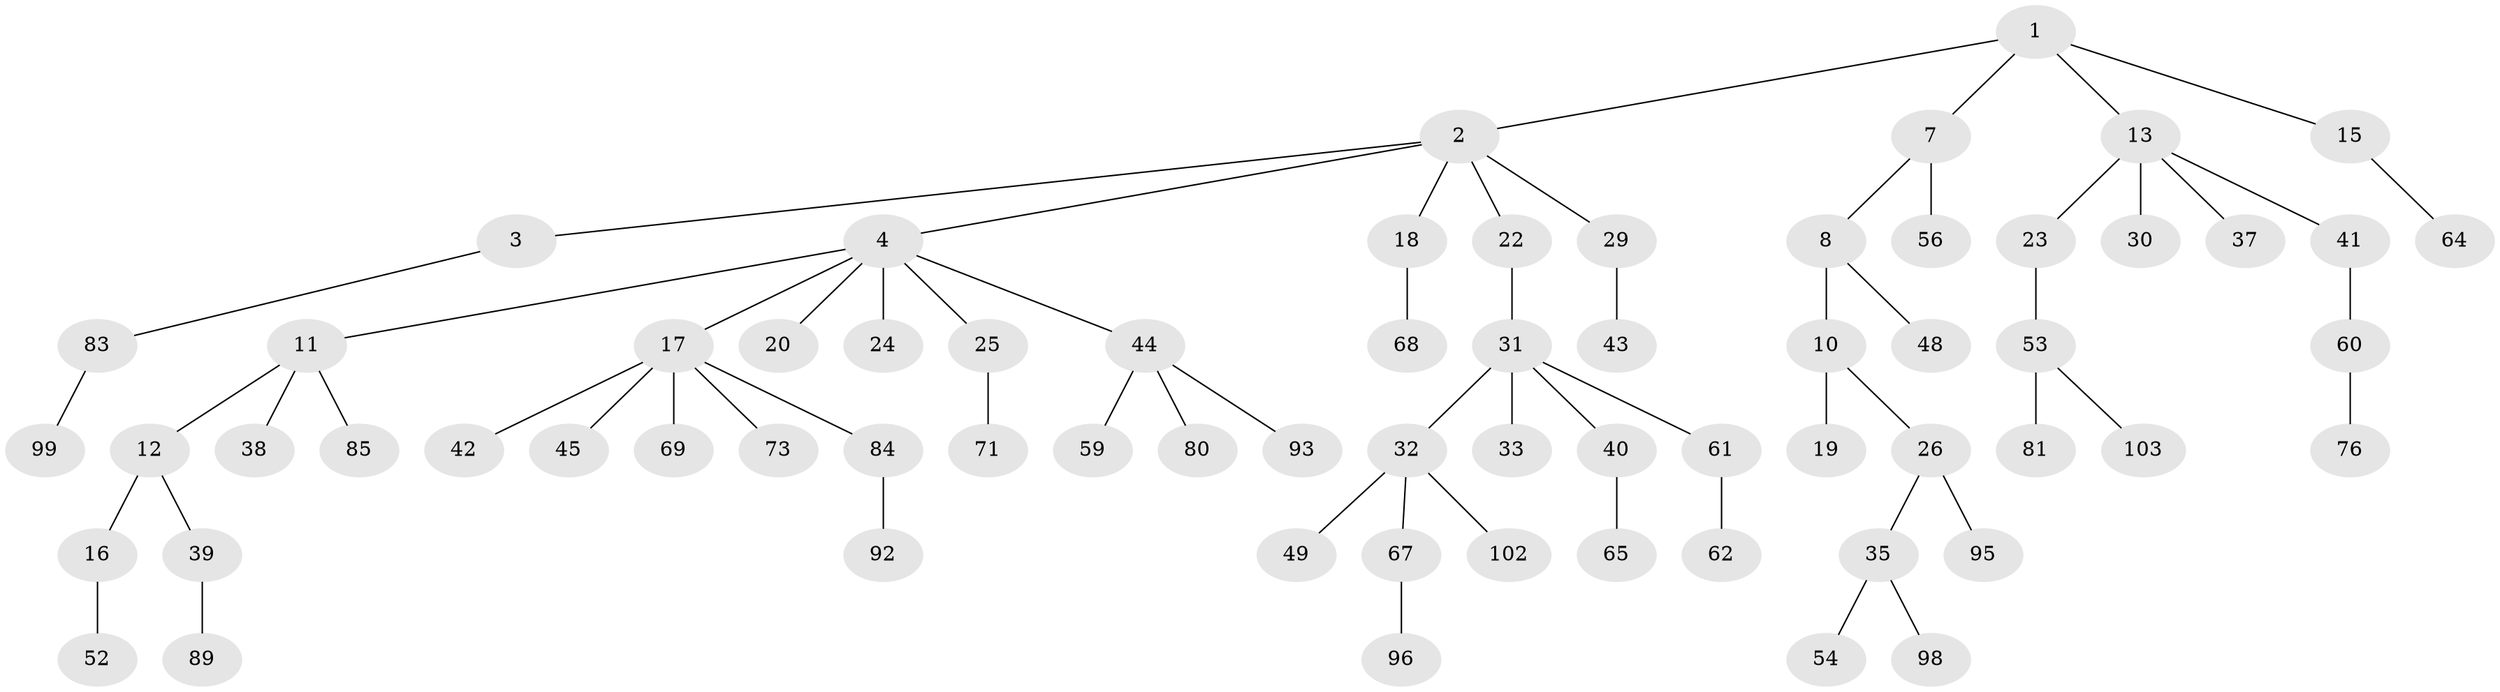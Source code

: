 // original degree distribution, {4: 0.07766990291262135, 7: 0.019417475728155338, 2: 0.2621359223300971, 1: 0.47572815533980584, 3: 0.14563106796116504, 5: 0.019417475728155338}
// Generated by graph-tools (version 1.1) at 2025/11/02/27/25 16:11:25]
// undirected, 68 vertices, 67 edges
graph export_dot {
graph [start="1"]
  node [color=gray90,style=filled];
  1;
  2 [super="+5"];
  3 [super="+14"];
  4 [super="+6"];
  7 [super="+27"];
  8 [super="+9"];
  10;
  11 [super="+77"];
  12 [super="+74"];
  13 [super="+28"];
  15 [super="+58"];
  16;
  17 [super="+21"];
  18;
  19 [super="+75"];
  20 [super="+47"];
  22;
  23;
  24 [super="+72"];
  25 [super="+51"];
  26 [super="+66"];
  29;
  30;
  31 [super="+34"];
  32 [super="+36"];
  33 [super="+87"];
  35 [super="+46"];
  37;
  38 [super="+50"];
  39 [super="+86"];
  40 [super="+63"];
  41;
  42 [super="+55"];
  43 [super="+70"];
  44 [super="+82"];
  45;
  48 [super="+57"];
  49;
  52;
  53 [super="+100"];
  54 [super="+97"];
  56;
  59;
  60 [super="+78"];
  61 [super="+79"];
  62;
  64;
  65;
  67 [super="+101"];
  68;
  69;
  71;
  73;
  76;
  80;
  81 [super="+91"];
  83 [super="+90"];
  84 [super="+88"];
  85 [super="+94"];
  89;
  92;
  93;
  95;
  96;
  98;
  99;
  102;
  103;
  1 -- 2;
  1 -- 7;
  1 -- 13;
  1 -- 15;
  2 -- 3;
  2 -- 4;
  2 -- 18;
  2 -- 22;
  2 -- 29;
  3 -- 83;
  4 -- 17;
  4 -- 20;
  4 -- 24;
  4 -- 25;
  4 -- 11;
  4 -- 44;
  7 -- 8;
  7 -- 56;
  8 -- 48;
  8 -- 10;
  10 -- 19;
  10 -- 26;
  11 -- 12;
  11 -- 38;
  11 -- 85;
  12 -- 16;
  12 -- 39;
  13 -- 23;
  13 -- 30;
  13 -- 41;
  13 -- 37;
  15 -- 64;
  16 -- 52;
  17 -- 45;
  17 -- 84;
  17 -- 73;
  17 -- 42;
  17 -- 69;
  18 -- 68;
  22 -- 31;
  23 -- 53;
  25 -- 71;
  26 -- 35;
  26 -- 95;
  29 -- 43;
  31 -- 32;
  31 -- 33;
  31 -- 40;
  31 -- 61;
  32 -- 67;
  32 -- 49;
  32 -- 102;
  35 -- 54;
  35 -- 98;
  39 -- 89;
  40 -- 65;
  41 -- 60;
  44 -- 59;
  44 -- 80;
  44 -- 93;
  53 -- 81;
  53 -- 103;
  60 -- 76;
  61 -- 62;
  67 -- 96;
  83 -- 99;
  84 -- 92;
}
